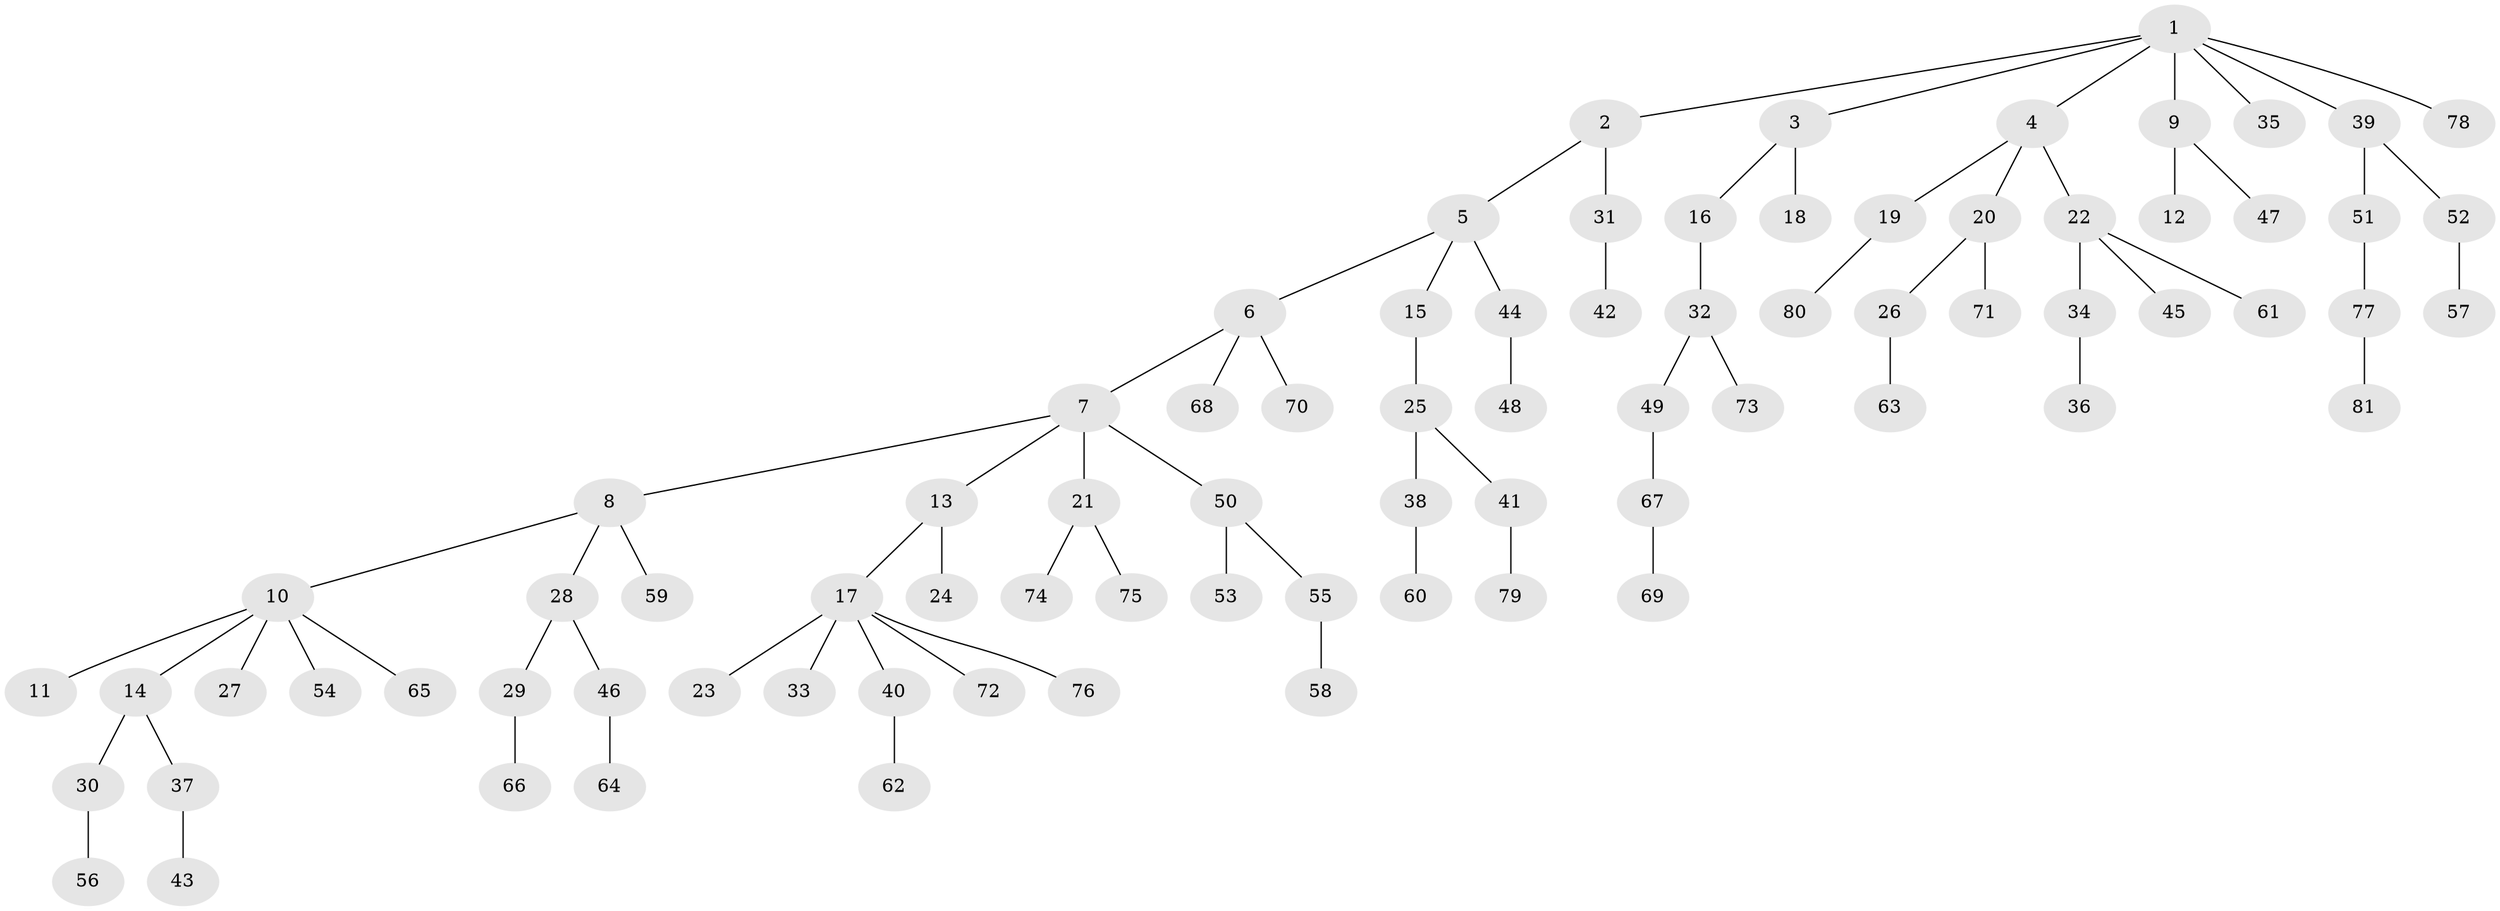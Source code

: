// Generated by graph-tools (version 1.1) at 2025/15/03/09/25 04:15:30]
// undirected, 81 vertices, 80 edges
graph export_dot {
graph [start="1"]
  node [color=gray90,style=filled];
  1;
  2;
  3;
  4;
  5;
  6;
  7;
  8;
  9;
  10;
  11;
  12;
  13;
  14;
  15;
  16;
  17;
  18;
  19;
  20;
  21;
  22;
  23;
  24;
  25;
  26;
  27;
  28;
  29;
  30;
  31;
  32;
  33;
  34;
  35;
  36;
  37;
  38;
  39;
  40;
  41;
  42;
  43;
  44;
  45;
  46;
  47;
  48;
  49;
  50;
  51;
  52;
  53;
  54;
  55;
  56;
  57;
  58;
  59;
  60;
  61;
  62;
  63;
  64;
  65;
  66;
  67;
  68;
  69;
  70;
  71;
  72;
  73;
  74;
  75;
  76;
  77;
  78;
  79;
  80;
  81;
  1 -- 2;
  1 -- 3;
  1 -- 4;
  1 -- 9;
  1 -- 35;
  1 -- 39;
  1 -- 78;
  2 -- 5;
  2 -- 31;
  3 -- 16;
  3 -- 18;
  4 -- 19;
  4 -- 20;
  4 -- 22;
  5 -- 6;
  5 -- 15;
  5 -- 44;
  6 -- 7;
  6 -- 68;
  6 -- 70;
  7 -- 8;
  7 -- 13;
  7 -- 21;
  7 -- 50;
  8 -- 10;
  8 -- 28;
  8 -- 59;
  9 -- 12;
  9 -- 47;
  10 -- 11;
  10 -- 14;
  10 -- 27;
  10 -- 54;
  10 -- 65;
  13 -- 17;
  13 -- 24;
  14 -- 30;
  14 -- 37;
  15 -- 25;
  16 -- 32;
  17 -- 23;
  17 -- 33;
  17 -- 40;
  17 -- 72;
  17 -- 76;
  19 -- 80;
  20 -- 26;
  20 -- 71;
  21 -- 74;
  21 -- 75;
  22 -- 34;
  22 -- 45;
  22 -- 61;
  25 -- 38;
  25 -- 41;
  26 -- 63;
  28 -- 29;
  28 -- 46;
  29 -- 66;
  30 -- 56;
  31 -- 42;
  32 -- 49;
  32 -- 73;
  34 -- 36;
  37 -- 43;
  38 -- 60;
  39 -- 51;
  39 -- 52;
  40 -- 62;
  41 -- 79;
  44 -- 48;
  46 -- 64;
  49 -- 67;
  50 -- 53;
  50 -- 55;
  51 -- 77;
  52 -- 57;
  55 -- 58;
  67 -- 69;
  77 -- 81;
}
